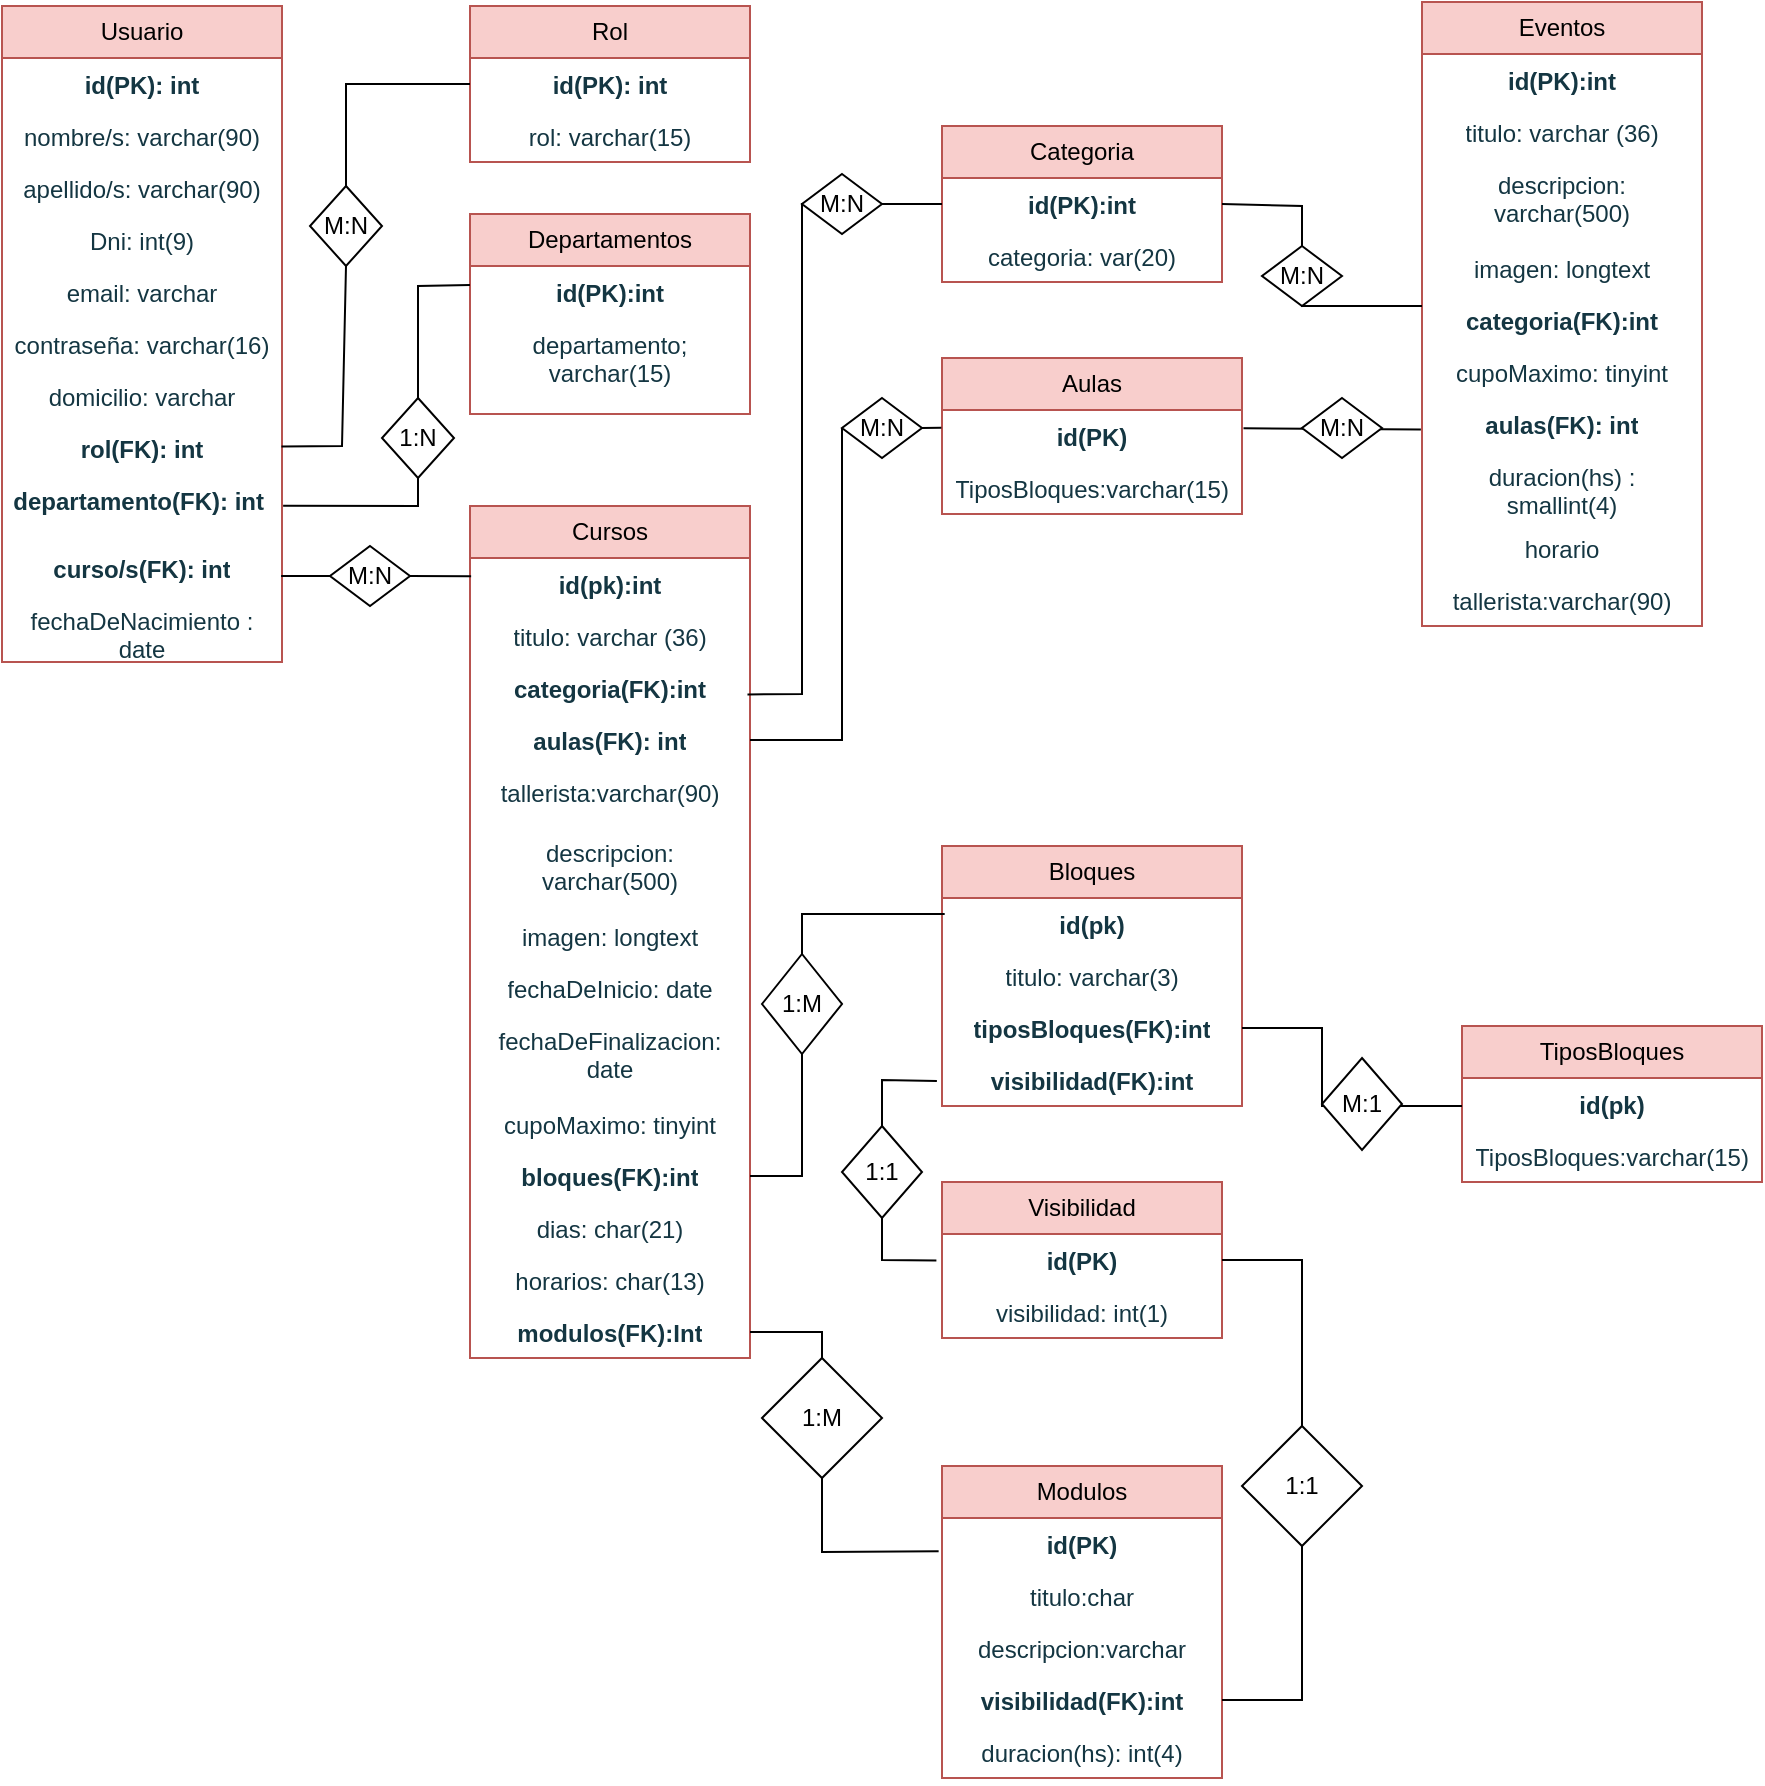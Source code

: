 <mxfile version="22.0.6" type="device">
  <diagram name="Página-1" id="gWVcj5YXT6tBU2rBWjBN">
    <mxGraphModel dx="961" dy="528" grid="1" gridSize="10" guides="1" tooltips="1" connect="1" arrows="1" fold="1" page="1" pageScale="1" pageWidth="827" pageHeight="1169" math="0" shadow="0">
      <root>
        <mxCell id="0" />
        <mxCell id="1" parent="0" />
        <mxCell id="Trl6ogpPUJDb91EOsjQq-227" value="Usuario" style="swimlane;fontStyle=0;childLayout=stackLayout;horizontal=1;startSize=26;fillColor=#f8cecc;horizontalStack=0;resizeParent=1;resizeParentMax=0;resizeLast=0;collapsible=1;marginBottom=0;whiteSpace=wrap;html=1;strokeColor=#b85450;" parent="1" vertex="1">
          <mxGeometry x="40" y="20" width="140" height="328" as="geometry" />
        </mxCell>
        <mxCell id="Trl6ogpPUJDb91EOsjQq-228" value="&lt;b&gt;id(PK): int&lt;/b&gt;" style="text;strokeColor=none;fillColor=none;align=center;verticalAlign=top;spacingLeft=4;spacingRight=4;overflow=hidden;rotatable=0;points=[[0,0.5],[1,0.5]];portConstraint=eastwest;whiteSpace=wrap;html=1;fontColor=#143642;" parent="Trl6ogpPUJDb91EOsjQq-227" vertex="1">
          <mxGeometry y="26" width="140" height="26" as="geometry" />
        </mxCell>
        <mxCell id="Trl6ogpPUJDb91EOsjQq-229" value="nombre/s: varchar(90)" style="text;strokeColor=none;fillColor=none;align=center;verticalAlign=top;spacingLeft=4;spacingRight=4;overflow=hidden;rotatable=0;points=[[0,0.5],[1,0.5]];portConstraint=eastwest;whiteSpace=wrap;html=1;fontColor=#143642;" parent="Trl6ogpPUJDb91EOsjQq-227" vertex="1">
          <mxGeometry y="52" width="140" height="26" as="geometry" />
        </mxCell>
        <mxCell id="Trl6ogpPUJDb91EOsjQq-240" value="apellido/s: varchar(90)" style="text;strokeColor=none;fillColor=none;align=center;verticalAlign=top;spacingLeft=4;spacingRight=4;overflow=hidden;rotatable=0;points=[[0,0.5],[1,0.5]];portConstraint=eastwest;whiteSpace=wrap;html=1;fontColor=#143642;" parent="Trl6ogpPUJDb91EOsjQq-227" vertex="1">
          <mxGeometry y="78" width="140" height="26" as="geometry" />
        </mxCell>
        <mxCell id="tPulZWrpUTLhjtsQkggX-11" value="Dni: int(9)" style="text;strokeColor=none;fillColor=none;align=center;verticalAlign=top;spacingLeft=4;spacingRight=4;overflow=hidden;rotatable=0;points=[[0,0.5],[1,0.5]];portConstraint=eastwest;whiteSpace=wrap;html=1;fontColor=#143642;" parent="Trl6ogpPUJDb91EOsjQq-227" vertex="1">
          <mxGeometry y="104" width="140" height="26" as="geometry" />
        </mxCell>
        <mxCell id="Trl6ogpPUJDb91EOsjQq-230" value="email: varchar" style="text;strokeColor=none;fillColor=none;align=center;verticalAlign=top;spacingLeft=4;spacingRight=4;overflow=hidden;rotatable=0;points=[[0,0.5],[1,0.5]];portConstraint=eastwest;whiteSpace=wrap;html=1;fontColor=#143642;" parent="Trl6ogpPUJDb91EOsjQq-227" vertex="1">
          <mxGeometry y="130" width="140" height="26" as="geometry" />
        </mxCell>
        <mxCell id="Trl6ogpPUJDb91EOsjQq-239" value="contraseña: varchar(16)" style="text;strokeColor=none;fillColor=none;align=center;verticalAlign=top;spacingLeft=4;spacingRight=4;overflow=hidden;rotatable=0;points=[[0,0.5],[1,0.5]];portConstraint=eastwest;whiteSpace=wrap;html=1;fontColor=#143642;" parent="Trl6ogpPUJDb91EOsjQq-227" vertex="1">
          <mxGeometry y="156" width="140" height="26" as="geometry" />
        </mxCell>
        <mxCell id="Trl6ogpPUJDb91EOsjQq-237" value="domicilio: varchar&lt;br&gt;" style="text;strokeColor=none;fillColor=none;align=center;verticalAlign=top;spacingLeft=4;spacingRight=4;overflow=hidden;rotatable=0;points=[[0,0.5],[1,0.5]];portConstraint=eastwest;whiteSpace=wrap;html=1;fontColor=#143642;" parent="Trl6ogpPUJDb91EOsjQq-227" vertex="1">
          <mxGeometry y="182" width="140" height="26" as="geometry" />
        </mxCell>
        <mxCell id="Trl6ogpPUJDb91EOsjQq-246" value="&lt;b&gt;rol(FK): int&lt;/b&gt;" style="text;strokeColor=none;fillColor=none;align=center;verticalAlign=top;spacingLeft=4;spacingRight=4;overflow=hidden;rotatable=0;points=[[0,0.5],[1,0.5]];portConstraint=eastwest;whiteSpace=wrap;html=1;fontColor=#143642;" parent="Trl6ogpPUJDb91EOsjQq-227" vertex="1">
          <mxGeometry y="208" width="140" height="26" as="geometry" />
        </mxCell>
        <mxCell id="Trl6ogpPUJDb91EOsjQq-238" value="departamento(FK): int&amp;nbsp;" style="text;strokeColor=none;fillColor=none;align=center;verticalAlign=top;spacingLeft=4;spacingRight=4;overflow=hidden;rotatable=0;points=[[0,0.5],[1,0.5]];portConstraint=eastwest;whiteSpace=wrap;html=1;fontColor=#143642;fontStyle=1" parent="Trl6ogpPUJDb91EOsjQq-227" vertex="1">
          <mxGeometry y="234" width="140" height="34" as="geometry" />
        </mxCell>
        <mxCell id="Trl6ogpPUJDb91EOsjQq-245" value="&lt;b&gt;curso/s(FK): int&lt;/b&gt;" style="text;strokeColor=none;fillColor=none;align=center;verticalAlign=top;spacingLeft=4;spacingRight=4;overflow=hidden;rotatable=0;points=[[0,0.5],[1,0.5]];portConstraint=eastwest;whiteSpace=wrap;html=1;fontColor=#143642;" parent="Trl6ogpPUJDb91EOsjQq-227" vertex="1">
          <mxGeometry y="268" width="140" height="26" as="geometry" />
        </mxCell>
        <mxCell id="Trl6ogpPUJDb91EOsjQq-231" value="fechaDeNacimiento : date" style="text;strokeColor=none;fillColor=none;align=center;verticalAlign=top;spacingLeft=4;spacingRight=4;overflow=hidden;rotatable=0;points=[[0,0.5],[1,0.5]];portConstraint=eastwest;whiteSpace=wrap;html=1;fontColor=#143642;" parent="Trl6ogpPUJDb91EOsjQq-227" vertex="1">
          <mxGeometry y="294" width="140" height="34" as="geometry" />
        </mxCell>
        <mxCell id="Trl6ogpPUJDb91EOsjQq-232" value="Categoria" style="swimlane;fontStyle=0;childLayout=stackLayout;horizontal=1;startSize=26;fillColor=#f8cecc;horizontalStack=0;resizeParent=1;resizeParentMax=0;resizeLast=0;collapsible=1;marginBottom=0;whiteSpace=wrap;html=1;strokeColor=#b85450;" parent="1" vertex="1">
          <mxGeometry x="510" y="80" width="140" height="78" as="geometry" />
        </mxCell>
        <mxCell id="Trl6ogpPUJDb91EOsjQq-233" value="&lt;b&gt;id(PK):int&lt;/b&gt;" style="text;strokeColor=none;fillColor=none;align=center;verticalAlign=top;spacingLeft=4;spacingRight=4;overflow=hidden;rotatable=0;points=[[0,0.5],[1,0.5]];portConstraint=eastwest;whiteSpace=wrap;html=1;fontColor=#143642;" parent="Trl6ogpPUJDb91EOsjQq-232" vertex="1">
          <mxGeometry y="26" width="140" height="26" as="geometry" />
        </mxCell>
        <mxCell id="Trl6ogpPUJDb91EOsjQq-236" value="categoria: var(20)" style="text;strokeColor=none;fillColor=none;align=center;verticalAlign=top;spacingLeft=4;spacingRight=4;overflow=hidden;rotatable=0;points=[[0,0.5],[1,0.5]];portConstraint=eastwest;whiteSpace=wrap;html=1;fontColor=#143642;" parent="Trl6ogpPUJDb91EOsjQq-232" vertex="1">
          <mxGeometry y="52" width="140" height="26" as="geometry" />
        </mxCell>
        <mxCell id="Trl6ogpPUJDb91EOsjQq-247" value="Rol" style="swimlane;fontStyle=0;childLayout=stackLayout;horizontal=1;startSize=26;fillColor=#f8cecc;horizontalStack=0;resizeParent=1;resizeParentMax=0;resizeLast=0;collapsible=1;marginBottom=0;whiteSpace=wrap;html=1;strokeColor=#b85450;" parent="1" vertex="1">
          <mxGeometry x="274" y="20" width="140" height="78" as="geometry" />
        </mxCell>
        <mxCell id="Trl6ogpPUJDb91EOsjQq-248" value="&lt;b&gt;id(PK): int&lt;/b&gt;" style="text;strokeColor=none;fillColor=none;align=center;verticalAlign=top;spacingLeft=4;spacingRight=4;overflow=hidden;rotatable=0;points=[[0,0.5],[1,0.5]];portConstraint=eastwest;whiteSpace=wrap;html=1;fontColor=#143642;" parent="Trl6ogpPUJDb91EOsjQq-247" vertex="1">
          <mxGeometry y="26" width="140" height="26" as="geometry" />
        </mxCell>
        <mxCell id="Trl6ogpPUJDb91EOsjQq-249" value="rol: varchar(15)" style="text;strokeColor=none;fillColor=none;align=center;verticalAlign=top;spacingLeft=4;spacingRight=4;overflow=hidden;rotatable=0;points=[[0,0.5],[1,0.5]];portConstraint=eastwest;whiteSpace=wrap;html=1;fontColor=#143642;" parent="Trl6ogpPUJDb91EOsjQq-247" vertex="1">
          <mxGeometry y="52" width="140" height="26" as="geometry" />
        </mxCell>
        <mxCell id="Trl6ogpPUJDb91EOsjQq-253" value="Cursos" style="swimlane;fontStyle=0;childLayout=stackLayout;horizontal=1;startSize=26;fillColor=#f8cecc;horizontalStack=0;resizeParent=1;resizeParentMax=0;resizeLast=0;collapsible=1;marginBottom=0;whiteSpace=wrap;html=1;strokeColor=#b85450;" parent="1" vertex="1">
          <mxGeometry x="274" y="270" width="140" height="426" as="geometry" />
        </mxCell>
        <mxCell id="Trl6ogpPUJDb91EOsjQq-254" value="&lt;b&gt;id(pk):int&lt;/b&gt;" style="text;strokeColor=none;fillColor=none;align=center;verticalAlign=top;spacingLeft=4;spacingRight=4;overflow=hidden;rotatable=0;points=[[0,0.5],[1,0.5]];portConstraint=eastwest;whiteSpace=wrap;html=1;fontColor=#143642;" parent="Trl6ogpPUJDb91EOsjQq-253" vertex="1">
          <mxGeometry y="26" width="140" height="26" as="geometry" />
        </mxCell>
        <mxCell id="Trl6ogpPUJDb91EOsjQq-255" value="titulo: varchar (36)" style="text;strokeColor=none;fillColor=none;align=center;verticalAlign=top;spacingLeft=4;spacingRight=4;overflow=hidden;rotatable=0;points=[[0,0.5],[1,0.5]];portConstraint=eastwest;whiteSpace=wrap;html=1;fontColor=#143642;" parent="Trl6ogpPUJDb91EOsjQq-253" vertex="1">
          <mxGeometry y="52" width="140" height="26" as="geometry" />
        </mxCell>
        <mxCell id="Trl6ogpPUJDb91EOsjQq-258" value="&lt;b style=&quot;border-color: var(--border-color);&quot;&gt;categoria(FK):int&lt;/b&gt;" style="text;strokeColor=none;fillColor=none;align=center;verticalAlign=top;spacingLeft=4;spacingRight=4;overflow=hidden;rotatable=0;points=[[0,0.5],[1,0.5]];portConstraint=eastwest;whiteSpace=wrap;html=1;fontColor=#143642;" parent="Trl6ogpPUJDb91EOsjQq-253" vertex="1">
          <mxGeometry y="78" width="140" height="26" as="geometry" />
        </mxCell>
        <mxCell id="Trl6ogpPUJDb91EOsjQq-262" value="&lt;b&gt;aulas(FK): int&lt;/b&gt;" style="text;strokeColor=none;fillColor=none;align=center;verticalAlign=top;spacingLeft=4;spacingRight=4;overflow=hidden;rotatable=0;points=[[0,0.5],[1,0.5]];portConstraint=eastwest;whiteSpace=wrap;html=1;fontColor=#143642;" parent="Trl6ogpPUJDb91EOsjQq-253" vertex="1">
          <mxGeometry y="104" width="140" height="26" as="geometry" />
        </mxCell>
        <mxCell id="Trl6ogpPUJDb91EOsjQq-265" value="tallerista:varchar(90)" style="text;strokeColor=none;fillColor=none;align=center;verticalAlign=top;spacingLeft=4;spacingRight=4;overflow=hidden;rotatable=0;points=[[0,0.5],[1,0.5]];portConstraint=eastwest;whiteSpace=wrap;html=1;fontColor=#143642;" parent="Trl6ogpPUJDb91EOsjQq-253" vertex="1">
          <mxGeometry y="130" width="140" height="30" as="geometry" />
        </mxCell>
        <mxCell id="Trl6ogpPUJDb91EOsjQq-256" value="descripcion: varchar(500)" style="text;strokeColor=none;fillColor=none;align=center;verticalAlign=top;spacingLeft=4;spacingRight=4;overflow=hidden;rotatable=0;points=[[0,0.5],[1,0.5]];portConstraint=eastwest;whiteSpace=wrap;html=1;fontColor=#143642;" parent="Trl6ogpPUJDb91EOsjQq-253" vertex="1">
          <mxGeometry y="160" width="140" height="42" as="geometry" />
        </mxCell>
        <mxCell id="Trl6ogpPUJDb91EOsjQq-257" value="imagen: longtext" style="text;strokeColor=none;fillColor=none;align=center;verticalAlign=top;spacingLeft=4;spacingRight=4;overflow=hidden;rotatable=0;points=[[0,0.5],[1,0.5]];portConstraint=eastwest;whiteSpace=wrap;html=1;fontColor=#143642;" parent="Trl6ogpPUJDb91EOsjQq-253" vertex="1">
          <mxGeometry y="202" width="140" height="26" as="geometry" />
        </mxCell>
        <mxCell id="Trl6ogpPUJDb91EOsjQq-259" value="fechaDeInicio: date" style="text;strokeColor=none;fillColor=none;align=center;verticalAlign=top;spacingLeft=4;spacingRight=4;overflow=hidden;rotatable=0;points=[[0,0.5],[1,0.5]];portConstraint=eastwest;whiteSpace=wrap;html=1;fontColor=#143642;" parent="Trl6ogpPUJDb91EOsjQq-253" vertex="1">
          <mxGeometry y="228" width="140" height="26" as="geometry" />
        </mxCell>
        <mxCell id="Trl6ogpPUJDb91EOsjQq-260" value="fechaDeFinalizacion: date" style="text;strokeColor=none;fillColor=none;align=center;verticalAlign=top;spacingLeft=4;spacingRight=4;overflow=hidden;rotatable=0;points=[[0,0.5],[1,0.5]];portConstraint=eastwest;whiteSpace=wrap;html=1;fontColor=#143642;" parent="Trl6ogpPUJDb91EOsjQq-253" vertex="1">
          <mxGeometry y="254" width="140" height="42" as="geometry" />
        </mxCell>
        <mxCell id="Trl6ogpPUJDb91EOsjQq-261" value="cupoMaximo: tinyint" style="text;strokeColor=none;fillColor=none;align=center;verticalAlign=top;spacingLeft=4;spacingRight=4;overflow=hidden;rotatable=0;points=[[0,0.5],[1,0.5]];portConstraint=eastwest;whiteSpace=wrap;html=1;fontColor=#143642;" parent="Trl6ogpPUJDb91EOsjQq-253" vertex="1">
          <mxGeometry y="296" width="140" height="26" as="geometry" />
        </mxCell>
        <mxCell id="tPulZWrpUTLhjtsQkggX-2" value="&lt;b&gt;bloques(FK):int&lt;/b&gt;" style="text;strokeColor=none;fillColor=none;align=center;verticalAlign=top;spacingLeft=4;spacingRight=4;overflow=hidden;rotatable=0;points=[[0,0.5],[1,0.5]];portConstraint=eastwest;whiteSpace=wrap;html=1;fontColor=#143642;" parent="Trl6ogpPUJDb91EOsjQq-253" vertex="1">
          <mxGeometry y="322" width="140" height="26" as="geometry" />
        </mxCell>
        <mxCell id="Trl6ogpPUJDb91EOsjQq-263" value="dias: char(21)" style="text;strokeColor=none;fillColor=none;align=center;verticalAlign=top;spacingLeft=4;spacingRight=4;overflow=hidden;rotatable=0;points=[[0,0.5],[1,0.5]];portConstraint=eastwest;whiteSpace=wrap;html=1;fontColor=#143642;" parent="Trl6ogpPUJDb91EOsjQq-253" vertex="1">
          <mxGeometry y="348" width="140" height="26" as="geometry" />
        </mxCell>
        <mxCell id="Trl6ogpPUJDb91EOsjQq-264" value="horarios: char(13)" style="text;strokeColor=none;fillColor=none;align=center;verticalAlign=top;spacingLeft=4;spacingRight=4;overflow=hidden;rotatable=0;points=[[0,0.5],[1,0.5]];portConstraint=eastwest;whiteSpace=wrap;html=1;fontColor=#143642;" parent="Trl6ogpPUJDb91EOsjQq-253" vertex="1">
          <mxGeometry y="374" width="140" height="26" as="geometry" />
        </mxCell>
        <mxCell id="Trl6ogpPUJDb91EOsjQq-266" value="&lt;b&gt;modulos(FK):Int&lt;/b&gt;" style="text;strokeColor=none;fillColor=none;align=center;verticalAlign=top;spacingLeft=4;spacingRight=4;overflow=hidden;rotatable=0;points=[[0,0.5],[1,0.5]];portConstraint=eastwest;whiteSpace=wrap;html=1;fontColor=#143642;" parent="Trl6ogpPUJDb91EOsjQq-253" vertex="1">
          <mxGeometry y="400" width="140" height="26" as="geometry" />
        </mxCell>
        <mxCell id="Trl6ogpPUJDb91EOsjQq-267" value="Modulos" style="swimlane;fontStyle=0;childLayout=stackLayout;horizontal=1;startSize=26;fillColor=#f8cecc;horizontalStack=0;resizeParent=1;resizeParentMax=0;resizeLast=0;collapsible=1;marginBottom=0;whiteSpace=wrap;html=1;strokeColor=#b85450;" parent="1" vertex="1">
          <mxGeometry x="510" y="750" width="140" height="156" as="geometry" />
        </mxCell>
        <mxCell id="Trl6ogpPUJDb91EOsjQq-268" value="&lt;b&gt;id(PK)&lt;/b&gt;" style="text;strokeColor=none;fillColor=none;align=center;verticalAlign=top;spacingLeft=4;spacingRight=4;overflow=hidden;rotatable=0;points=[[0,0.5],[1,0.5]];portConstraint=eastwest;whiteSpace=wrap;html=1;fontColor=#143642;" parent="Trl6ogpPUJDb91EOsjQq-267" vertex="1">
          <mxGeometry y="26" width="140" height="26" as="geometry" />
        </mxCell>
        <mxCell id="Trl6ogpPUJDb91EOsjQq-269" value="titulo:char" style="text;strokeColor=none;fillColor=none;align=center;verticalAlign=top;spacingLeft=4;spacingRight=4;overflow=hidden;rotatable=0;points=[[0,0.5],[1,0.5]];portConstraint=eastwest;whiteSpace=wrap;html=1;fontColor=#143642;" parent="Trl6ogpPUJDb91EOsjQq-267" vertex="1">
          <mxGeometry y="52" width="140" height="26" as="geometry" />
        </mxCell>
        <mxCell id="Trl6ogpPUJDb91EOsjQq-270" value="descripcion:varchar" style="text;strokeColor=none;fillColor=none;align=center;verticalAlign=top;spacingLeft=4;spacingRight=4;overflow=hidden;rotatable=0;points=[[0,0.5],[1,0.5]];portConstraint=eastwest;whiteSpace=wrap;html=1;fontColor=#143642;" parent="Trl6ogpPUJDb91EOsjQq-267" vertex="1">
          <mxGeometry y="78" width="140" height="26" as="geometry" />
        </mxCell>
        <mxCell id="Trl6ogpPUJDb91EOsjQq-271" value="&lt;b&gt;visibilidad(FK):int&lt;/b&gt;" style="text;strokeColor=none;fillColor=none;align=center;verticalAlign=top;spacingLeft=4;spacingRight=4;overflow=hidden;rotatable=0;points=[[0,0.5],[1,0.5]];portConstraint=eastwest;whiteSpace=wrap;html=1;fontColor=#143642;" parent="Trl6ogpPUJDb91EOsjQq-267" vertex="1">
          <mxGeometry y="104" width="140" height="26" as="geometry" />
        </mxCell>
        <mxCell id="Trl6ogpPUJDb91EOsjQq-272" value="duracion(hs): int(4)" style="text;strokeColor=none;fillColor=none;align=center;verticalAlign=top;spacingLeft=4;spacingRight=4;overflow=hidden;rotatable=0;points=[[0,0.5],[1,0.5]];portConstraint=eastwest;whiteSpace=wrap;html=1;fontColor=#143642;" parent="Trl6ogpPUJDb91EOsjQq-267" vertex="1">
          <mxGeometry y="130" width="140" height="26" as="geometry" />
        </mxCell>
        <mxCell id="Trl6ogpPUJDb91EOsjQq-273" value="Departamentos" style="swimlane;fontStyle=0;childLayout=stackLayout;horizontal=1;startSize=26;fillColor=#f8cecc;horizontalStack=0;resizeParent=1;resizeParentMax=0;resizeLast=0;collapsible=1;marginBottom=0;whiteSpace=wrap;html=1;strokeColor=#b85450;" parent="1" vertex="1">
          <mxGeometry x="274" y="124" width="140" height="100" as="geometry" />
        </mxCell>
        <mxCell id="Trl6ogpPUJDb91EOsjQq-274" value="&lt;b&gt;id(PK):int&lt;/b&gt;" style="text;strokeColor=none;fillColor=none;align=center;verticalAlign=top;spacingLeft=4;spacingRight=4;overflow=hidden;rotatable=0;points=[[0,0.5],[1,0.5]];portConstraint=eastwest;whiteSpace=wrap;html=1;fontColor=#143642;" parent="Trl6ogpPUJDb91EOsjQq-273" vertex="1">
          <mxGeometry y="26" width="140" height="26" as="geometry" />
        </mxCell>
        <mxCell id="Trl6ogpPUJDb91EOsjQq-275" value="departamento; varchar(15)" style="text;strokeColor=none;fillColor=none;align=center;verticalAlign=top;spacingLeft=4;spacingRight=4;overflow=hidden;rotatable=0;points=[[0,0.5],[1,0.5]];portConstraint=eastwest;whiteSpace=wrap;html=1;fontColor=#143642;" parent="Trl6ogpPUJDb91EOsjQq-273" vertex="1">
          <mxGeometry y="52" width="140" height="48" as="geometry" />
        </mxCell>
        <mxCell id="5LOl_uwtcelqdM_KmDDy-1" value="Bloques" style="swimlane;fontStyle=0;childLayout=stackLayout;horizontal=1;startSize=26;fillColor=#f8cecc;horizontalStack=0;resizeParent=1;resizeParentMax=0;resizeLast=0;collapsible=1;marginBottom=0;whiteSpace=wrap;html=1;strokeColor=#b85450;" parent="1" vertex="1">
          <mxGeometry x="510" y="440" width="150" height="130" as="geometry" />
        </mxCell>
        <mxCell id="5LOl_uwtcelqdM_KmDDy-2" value="&lt;b&gt;id(pk)&lt;/b&gt;" style="text;strokeColor=none;fillColor=none;align=center;verticalAlign=top;spacingLeft=4;spacingRight=4;overflow=hidden;rotatable=0;points=[[0,0.5],[1,0.5]];portConstraint=eastwest;whiteSpace=wrap;html=1;fontColor=#143642;" parent="5LOl_uwtcelqdM_KmDDy-1" vertex="1">
          <mxGeometry y="26" width="150" height="26" as="geometry" />
        </mxCell>
        <mxCell id="5LOl_uwtcelqdM_KmDDy-3" value="titulo: varchar(3)" style="text;strokeColor=none;fillColor=none;align=center;verticalAlign=top;spacingLeft=4;spacingRight=4;overflow=hidden;rotatable=0;points=[[0,0.5],[1,0.5]];portConstraint=eastwest;whiteSpace=wrap;html=1;fontColor=#143642;" parent="5LOl_uwtcelqdM_KmDDy-1" vertex="1">
          <mxGeometry y="52" width="150" height="26" as="geometry" />
        </mxCell>
        <mxCell id="tPulZWrpUTLhjtsQkggX-3" value="&lt;span style=&quot;border-color: var(--border-color);&quot;&gt;&lt;b&gt;tiposBloques(FK):int&lt;/b&gt;&lt;/span&gt;" style="text;strokeColor=none;fillColor=none;align=center;verticalAlign=top;spacingLeft=4;spacingRight=4;overflow=hidden;rotatable=0;points=[[0,0.5],[1,0.5]];portConstraint=eastwest;whiteSpace=wrap;html=1;fontColor=#143642;" parent="5LOl_uwtcelqdM_KmDDy-1" vertex="1">
          <mxGeometry y="78" width="150" height="26" as="geometry" />
        </mxCell>
        <mxCell id="5LOl_uwtcelqdM_KmDDy-4" value="&lt;b style=&quot;border-color: var(--border-color);&quot;&gt;visibilidad(FK):int&lt;/b&gt;" style="text;strokeColor=none;fillColor=none;align=center;verticalAlign=top;spacingLeft=4;spacingRight=4;overflow=hidden;rotatable=0;points=[[0,0.5],[1,0.5]];portConstraint=eastwest;whiteSpace=wrap;html=1;fontColor=#143642;" parent="5LOl_uwtcelqdM_KmDDy-1" vertex="1">
          <mxGeometry y="104" width="150" height="26" as="geometry" />
        </mxCell>
        <mxCell id="5LOl_uwtcelqdM_KmDDy-7" value="Eventos" style="swimlane;fontStyle=0;childLayout=stackLayout;horizontal=1;startSize=26;fillColor=#f8cecc;horizontalStack=0;resizeParent=1;resizeParentMax=0;resizeLast=0;collapsible=1;marginBottom=0;whiteSpace=wrap;html=1;strokeColor=#b85450;" parent="1" vertex="1">
          <mxGeometry x="750" y="18" width="140" height="312" as="geometry" />
        </mxCell>
        <mxCell id="5LOl_uwtcelqdM_KmDDy-8" value="&lt;b&gt;id(PK):int&lt;/b&gt;" style="text;strokeColor=none;fillColor=none;align=center;verticalAlign=top;spacingLeft=4;spacingRight=4;overflow=hidden;rotatable=0;points=[[0,0.5],[1,0.5]];portConstraint=eastwest;whiteSpace=wrap;html=1;fontColor=#143642;" parent="5LOl_uwtcelqdM_KmDDy-7" vertex="1">
          <mxGeometry y="26" width="140" height="26" as="geometry" />
        </mxCell>
        <mxCell id="5LOl_uwtcelqdM_KmDDy-9" value="titulo: varchar (36)" style="text;strokeColor=none;fillColor=none;align=center;verticalAlign=top;spacingLeft=4;spacingRight=4;overflow=hidden;rotatable=0;points=[[0,0.5],[1,0.5]];portConstraint=eastwest;whiteSpace=wrap;html=1;fontColor=#143642;" parent="5LOl_uwtcelqdM_KmDDy-7" vertex="1">
          <mxGeometry y="52" width="140" height="26" as="geometry" />
        </mxCell>
        <mxCell id="5LOl_uwtcelqdM_KmDDy-10" value="descripcion: varchar(500)" style="text;strokeColor=none;fillColor=none;align=center;verticalAlign=top;spacingLeft=4;spacingRight=4;overflow=hidden;rotatable=0;points=[[0,0.5],[1,0.5]];portConstraint=eastwest;whiteSpace=wrap;html=1;fontColor=#143642;" parent="5LOl_uwtcelqdM_KmDDy-7" vertex="1">
          <mxGeometry y="78" width="140" height="42" as="geometry" />
        </mxCell>
        <mxCell id="5LOl_uwtcelqdM_KmDDy-11" value="imagen: longtext" style="text;strokeColor=none;fillColor=none;align=center;verticalAlign=top;spacingLeft=4;spacingRight=4;overflow=hidden;rotatable=0;points=[[0,0.5],[1,0.5]];portConstraint=eastwest;whiteSpace=wrap;html=1;fontColor=#143642;" parent="5LOl_uwtcelqdM_KmDDy-7" vertex="1">
          <mxGeometry y="120" width="140" height="26" as="geometry" />
        </mxCell>
        <mxCell id="5LOl_uwtcelqdM_KmDDy-12" value="&lt;b style=&quot;border-color: var(--border-color);&quot;&gt;categoria(FK):int&lt;/b&gt;" style="text;strokeColor=none;fillColor=none;align=center;verticalAlign=top;spacingLeft=4;spacingRight=4;overflow=hidden;rotatable=0;points=[[0,0.5],[1,0.5]];portConstraint=eastwest;whiteSpace=wrap;html=1;fontColor=#143642;" parent="5LOl_uwtcelqdM_KmDDy-7" vertex="1">
          <mxGeometry y="146" width="140" height="26" as="geometry" />
        </mxCell>
        <mxCell id="5LOl_uwtcelqdM_KmDDy-48" value="cupoMaximo: tinyint" style="text;strokeColor=none;fillColor=none;align=center;verticalAlign=top;spacingLeft=4;spacingRight=4;overflow=hidden;rotatable=0;points=[[0,0.5],[1,0.5]];portConstraint=eastwest;whiteSpace=wrap;html=1;fontColor=#143642;" parent="5LOl_uwtcelqdM_KmDDy-7" vertex="1">
          <mxGeometry y="172" width="140" height="26" as="geometry" />
        </mxCell>
        <mxCell id="5LOl_uwtcelqdM_KmDDy-49" value="&lt;b style=&quot;border-color: var(--border-color);&quot;&gt;aulas(FK): int&lt;/b&gt;" style="text;strokeColor=none;fillColor=none;align=center;verticalAlign=top;spacingLeft=4;spacingRight=4;overflow=hidden;rotatable=0;points=[[0,0.5],[1,0.5]];portConstraint=eastwest;whiteSpace=wrap;html=1;fontColor=#143642;" parent="5LOl_uwtcelqdM_KmDDy-7" vertex="1">
          <mxGeometry y="198" width="140" height="26" as="geometry" />
        </mxCell>
        <mxCell id="5LOl_uwtcelqdM_KmDDy-50" value="duracion(hs) : smallint(4)" style="text;strokeColor=none;fillColor=none;align=center;verticalAlign=top;spacingLeft=4;spacingRight=4;overflow=hidden;rotatable=0;points=[[0,0.5],[1,0.5]];portConstraint=eastwest;whiteSpace=wrap;html=1;fontColor=#143642;" parent="5LOl_uwtcelqdM_KmDDy-7" vertex="1">
          <mxGeometry y="224" width="140" height="36" as="geometry" />
        </mxCell>
        <mxCell id="5LOl_uwtcelqdM_KmDDy-51" value="horario" style="text;strokeColor=none;fillColor=none;align=center;verticalAlign=top;spacingLeft=4;spacingRight=4;overflow=hidden;rotatable=0;points=[[0,0.5],[1,0.5]];portConstraint=eastwest;whiteSpace=wrap;html=1;fontColor=#143642;" parent="5LOl_uwtcelqdM_KmDDy-7" vertex="1">
          <mxGeometry y="260" width="140" height="26" as="geometry" />
        </mxCell>
        <mxCell id="5LOl_uwtcelqdM_KmDDy-52" value="tallerista:varchar(90)" style="text;strokeColor=none;fillColor=none;align=center;verticalAlign=top;spacingLeft=4;spacingRight=4;overflow=hidden;rotatable=0;points=[[0,0.5],[1,0.5]];portConstraint=eastwest;whiteSpace=wrap;html=1;fontColor=#143642;" parent="5LOl_uwtcelqdM_KmDDy-7" vertex="1">
          <mxGeometry y="286" width="140" height="26" as="geometry" />
        </mxCell>
        <mxCell id="5LOl_uwtcelqdM_KmDDy-13" value="TiposBloques" style="swimlane;fontStyle=0;childLayout=stackLayout;horizontal=1;startSize=26;fillColor=#f8cecc;horizontalStack=0;resizeParent=1;resizeParentMax=0;resizeLast=0;collapsible=1;marginBottom=0;whiteSpace=wrap;html=1;strokeColor=#b85450;" parent="1" vertex="1">
          <mxGeometry x="770" y="530" width="150" height="78" as="geometry" />
        </mxCell>
        <mxCell id="5LOl_uwtcelqdM_KmDDy-14" value="&lt;b&gt;id(pk)&lt;/b&gt;" style="text;strokeColor=none;fillColor=none;align=center;verticalAlign=top;spacingLeft=4;spacingRight=4;overflow=hidden;rotatable=0;points=[[0,0.5],[1,0.5]];portConstraint=eastwest;whiteSpace=wrap;html=1;fontColor=#143642;" parent="5LOl_uwtcelqdM_KmDDy-13" vertex="1">
          <mxGeometry y="26" width="150" height="26" as="geometry" />
        </mxCell>
        <mxCell id="5LOl_uwtcelqdM_KmDDy-15" value="TiposBloques:varchar(15)" style="text;strokeColor=none;fillColor=none;align=center;verticalAlign=top;spacingLeft=4;spacingRight=4;overflow=hidden;rotatable=0;points=[[0,0.5],[1,0.5]];portConstraint=eastwest;whiteSpace=wrap;html=1;fontColor=#143642;" parent="5LOl_uwtcelqdM_KmDDy-13" vertex="1">
          <mxGeometry y="52" width="150" height="26" as="geometry" />
        </mxCell>
        <mxCell id="5LOl_uwtcelqdM_KmDDy-22" value="" style="endArrow=none;html=1;rounded=0;entryX=0;entryY=0.5;entryDx=0;entryDy=0;endFill=0;exitX=0.5;exitY=0;exitDx=0;exitDy=0;" parent="1" source="cLjnqRcmSpty9xklmh5E-121" target="Trl6ogpPUJDb91EOsjQq-248" edge="1">
          <mxGeometry width="50" height="50" relative="1" as="geometry">
            <mxPoint x="183" y="239" as="sourcePoint" />
            <mxPoint x="260" y="10" as="targetPoint" />
            <Array as="points">
              <mxPoint x="212" y="59" />
            </Array>
          </mxGeometry>
        </mxCell>
        <mxCell id="5LOl_uwtcelqdM_KmDDy-31" value="" style="edgeStyle=none;orthogonalLoop=1;jettySize=auto;html=1;rounded=0;exitX=0.997;exitY=0.653;exitDx=0;exitDy=0;endArrow=none;endFill=0;entryX=0;entryY=0.5;entryDx=0;entryDy=0;exitPerimeter=0;" parent="1" source="Trl6ogpPUJDb91EOsjQq-245" target="cLjnqRcmSpty9xklmh5E-114" edge="1">
          <mxGeometry width="100" relative="1" as="geometry">
            <mxPoint x="178.8" y="311.78" as="sourcePoint" />
            <mxPoint x="270" y="350" as="targetPoint" />
            <Array as="points" />
          </mxGeometry>
        </mxCell>
        <mxCell id="5LOl_uwtcelqdM_KmDDy-34" value="" style="edgeStyle=none;orthogonalLoop=1;jettySize=auto;html=1;rounded=0;endArrow=none;endFill=0;entryX=0;entryY=0.5;entryDx=0;entryDy=0;exitX=0.991;exitY=0.625;exitDx=0;exitDy=0;exitPerimeter=0;" parent="1" source="Trl6ogpPUJDb91EOsjQq-258" target="Trl6ogpPUJDb91EOsjQq-233" edge="1">
          <mxGeometry width="100" relative="1" as="geometry">
            <mxPoint x="430" y="480" as="sourcePoint" />
            <mxPoint x="230" y="520" as="targetPoint" />
            <Array as="points">
              <mxPoint x="440" y="364" />
              <mxPoint x="440" y="119" />
            </Array>
          </mxGeometry>
        </mxCell>
        <mxCell id="5LOl_uwtcelqdM_KmDDy-37" value="Visibilidad" style="swimlane;fontStyle=0;childLayout=stackLayout;horizontal=1;startSize=26;fillColor=#f8cecc;horizontalStack=0;resizeParent=1;resizeParentMax=0;resizeLast=0;collapsible=1;marginBottom=0;whiteSpace=wrap;html=1;strokeColor=#b85450;" parent="1" vertex="1">
          <mxGeometry x="510" y="608" width="140" height="78" as="geometry" />
        </mxCell>
        <mxCell id="5LOl_uwtcelqdM_KmDDy-38" value="&lt;b&gt;id(PK)&lt;/b&gt;" style="text;strokeColor=none;fillColor=none;align=center;verticalAlign=top;spacingLeft=4;spacingRight=4;overflow=hidden;rotatable=0;points=[[0,0.5],[1,0.5]];portConstraint=eastwest;whiteSpace=wrap;html=1;fontColor=#143642;" parent="5LOl_uwtcelqdM_KmDDy-37" vertex="1">
          <mxGeometry y="26" width="140" height="26" as="geometry" />
        </mxCell>
        <mxCell id="5LOl_uwtcelqdM_KmDDy-39" value="visibilidad: int(1)" style="text;strokeColor=none;fillColor=none;align=center;verticalAlign=top;spacingLeft=4;spacingRight=4;overflow=hidden;rotatable=0;points=[[0,0.5],[1,0.5]];portConstraint=eastwest;whiteSpace=wrap;html=1;fontColor=#143642;" parent="5LOl_uwtcelqdM_KmDDy-37" vertex="1">
          <mxGeometry y="52" width="140" height="26" as="geometry" />
        </mxCell>
        <mxCell id="tPulZWrpUTLhjtsQkggX-5" value="Aulas" style="swimlane;fontStyle=0;childLayout=stackLayout;horizontal=1;startSize=26;fillColor=#f8cecc;horizontalStack=0;resizeParent=1;resizeParentMax=0;resizeLast=0;collapsible=1;marginBottom=0;whiteSpace=wrap;html=1;strokeColor=#b85450;" parent="1" vertex="1">
          <mxGeometry x="510" y="196" width="150" height="78" as="geometry" />
        </mxCell>
        <mxCell id="tPulZWrpUTLhjtsQkggX-6" value="&lt;b&gt;id(PK)&lt;/b&gt;" style="text;strokeColor=none;fillColor=none;align=center;verticalAlign=top;spacingLeft=4;spacingRight=4;overflow=hidden;rotatable=0;points=[[0,0.5],[1,0.5]];portConstraint=eastwest;whiteSpace=wrap;html=1;fontColor=#143642;" parent="tPulZWrpUTLhjtsQkggX-5" vertex="1">
          <mxGeometry y="26" width="150" height="26" as="geometry" />
        </mxCell>
        <mxCell id="tPulZWrpUTLhjtsQkggX-7" value="TiposBloques:varchar(15)" style="text;strokeColor=none;fillColor=none;align=center;verticalAlign=top;spacingLeft=4;spacingRight=4;overflow=hidden;rotatable=0;points=[[0,0.5],[1,0.5]];portConstraint=eastwest;whiteSpace=wrap;html=1;fontColor=#143642;" parent="tPulZWrpUTLhjtsQkggX-5" vertex="1">
          <mxGeometry y="52" width="150" height="26" as="geometry" />
        </mxCell>
        <mxCell id="tPulZWrpUTLhjtsQkggX-12" value="" style="edgeStyle=none;orthogonalLoop=1;jettySize=auto;html=1;rounded=0;exitX=1;exitY=0.5;exitDx=0;exitDy=0;entryX=-0.012;entryY=0.641;entryDx=0;entryDy=0;entryPerimeter=0;endArrow=none;endFill=0;" parent="1" source="Trl6ogpPUJDb91EOsjQq-266" target="Trl6ogpPUJDb91EOsjQq-268" edge="1">
          <mxGeometry width="100" relative="1" as="geometry">
            <mxPoint x="350" y="810" as="sourcePoint" />
            <mxPoint x="450" y="810" as="targetPoint" />
            <Array as="points">
              <mxPoint x="450" y="683" />
              <mxPoint x="450" y="793" />
            </Array>
          </mxGeometry>
        </mxCell>
        <mxCell id="tPulZWrpUTLhjtsQkggX-13" value="" style="edgeStyle=none;orthogonalLoop=1;jettySize=auto;html=1;rounded=0;exitX=1;exitY=0.5;exitDx=0;exitDy=0;entryX=0.009;entryY=0.31;entryDx=0;entryDy=0;entryPerimeter=0;endArrow=none;endFill=0;" parent="1" source="cLjnqRcmSpty9xklmh5E-101" target="5LOl_uwtcelqdM_KmDDy-2" edge="1">
          <mxGeometry width="100" relative="1" as="geometry">
            <mxPoint x="420" y="590" as="sourcePoint" />
            <mxPoint x="520" y="590" as="targetPoint" />
            <Array as="points">
              <mxPoint x="440" y="500" />
              <mxPoint x="440" y="474" />
            </Array>
          </mxGeometry>
        </mxCell>
        <mxCell id="tPulZWrpUTLhjtsQkggX-14" value="" style="edgeStyle=none;orthogonalLoop=1;jettySize=auto;html=1;rounded=0;exitX=1;exitY=0.5;exitDx=0;exitDy=0;endArrow=none;endFill=0;" parent="1" source="tPulZWrpUTLhjtsQkggX-3" edge="1">
          <mxGeometry width="100" relative="1" as="geometry">
            <mxPoint x="690" y="580" as="sourcePoint" />
            <mxPoint x="770" y="570" as="targetPoint" />
            <Array as="points">
              <mxPoint x="700" y="531" />
              <mxPoint x="700" y="570" />
            </Array>
          </mxGeometry>
        </mxCell>
        <mxCell id="tPulZWrpUTLhjtsQkggX-16" value="" style="edgeStyle=none;orthogonalLoop=1;jettySize=auto;html=1;rounded=0;exitX=-0.017;exitY=0.521;exitDx=0;exitDy=0;exitPerimeter=0;entryX=-0.02;entryY=0.511;entryDx=0;entryDy=0;entryPerimeter=0;endArrow=none;endFill=0;" parent="1" source="5LOl_uwtcelqdM_KmDDy-4" target="5LOl_uwtcelqdM_KmDDy-38" edge="1">
          <mxGeometry width="100" relative="1" as="geometry">
            <mxPoint x="680" y="700" as="sourcePoint" />
            <mxPoint x="780" y="700" as="targetPoint" />
            <Array as="points">
              <mxPoint x="480" y="557" />
              <mxPoint x="480" y="647" />
            </Array>
          </mxGeometry>
        </mxCell>
        <mxCell id="tPulZWrpUTLhjtsQkggX-17" value="" style="edgeStyle=none;orthogonalLoop=1;jettySize=auto;html=1;rounded=0;exitX=1;exitY=0.5;exitDx=0;exitDy=0;entryX=1;entryY=0.5;entryDx=0;entryDy=0;endArrow=none;endFill=0;" parent="1" source="Trl6ogpPUJDb91EOsjQq-271" target="5LOl_uwtcelqdM_KmDDy-38" edge="1">
          <mxGeometry width="100" relative="1" as="geometry">
            <mxPoint x="690" y="770" as="sourcePoint" />
            <mxPoint x="790" y="770" as="targetPoint" />
            <Array as="points">
              <mxPoint x="690" y="867" />
              <mxPoint x="690" y="647" />
            </Array>
          </mxGeometry>
        </mxCell>
        <mxCell id="tPulZWrpUTLhjtsQkggX-22" value="" style="edgeStyle=none;orthogonalLoop=1;jettySize=auto;html=1;rounded=0;exitX=1;exitY=0.5;exitDx=0;exitDy=0;endArrow=none;endFill=0;" parent="1" source="Trl6ogpPUJDb91EOsjQq-233" edge="1">
          <mxGeometry width="100" relative="1" as="geometry">
            <mxPoint x="660" y="170" as="sourcePoint" />
            <mxPoint x="750" y="170" as="targetPoint" />
            <Array as="points">
              <mxPoint x="690" y="120" />
              <mxPoint x="690" y="170" />
            </Array>
          </mxGeometry>
        </mxCell>
        <mxCell id="tPulZWrpUTLhjtsQkggX-23" value="" style="edgeStyle=none;orthogonalLoop=1;jettySize=auto;html=1;rounded=0;exitX=1.005;exitY=0.353;exitDx=0;exitDy=0;entryX=-0.004;entryY=0.605;entryDx=0;entryDy=0;entryPerimeter=0;exitPerimeter=0;endArrow=none;endFill=0;" parent="1" source="tPulZWrpUTLhjtsQkggX-6" target="5LOl_uwtcelqdM_KmDDy-49" edge="1">
          <mxGeometry width="100" relative="1" as="geometry">
            <mxPoint x="680" y="250" as="sourcePoint" />
            <mxPoint x="780" y="250" as="targetPoint" />
            <Array as="points" />
          </mxGeometry>
        </mxCell>
        <mxCell id="cLjnqRcmSpty9xklmh5E-96" value="1:1" style="rhombus;whiteSpace=wrap;html=1;" vertex="1" parent="1">
          <mxGeometry x="660" y="730" width="60" height="60" as="geometry" />
        </mxCell>
        <mxCell id="cLjnqRcmSpty9xklmh5E-97" value="1:M" style="rhombus;whiteSpace=wrap;html=1;" vertex="1" parent="1">
          <mxGeometry x="420" y="696" width="60" height="60" as="geometry" />
        </mxCell>
        <mxCell id="cLjnqRcmSpty9xklmh5E-98" value="1:1" style="rhombus;whiteSpace=wrap;html=1;" vertex="1" parent="1">
          <mxGeometry x="460" y="580" width="40" height="46" as="geometry" />
        </mxCell>
        <mxCell id="cLjnqRcmSpty9xklmh5E-100" value="M:1" style="rhombus;whiteSpace=wrap;html=1;" vertex="1" parent="1">
          <mxGeometry x="700" y="546" width="40" height="46" as="geometry" />
        </mxCell>
        <mxCell id="cLjnqRcmSpty9xklmh5E-105" value="" style="edgeStyle=none;orthogonalLoop=1;jettySize=auto;html=1;rounded=0;exitX=1;exitY=0.5;exitDx=0;exitDy=0;endArrow=none;endFill=0;entryX=0.5;entryY=1;entryDx=0;entryDy=0;" edge="1" parent="1" source="tPulZWrpUTLhjtsQkggX-2" target="cLjnqRcmSpty9xklmh5E-101">
          <mxGeometry width="100" relative="1" as="geometry">
            <mxPoint x="414" y="605" as="sourcePoint" />
            <mxPoint x="420" y="510" as="targetPoint" />
            <Array as="points">
              <mxPoint x="440" y="605" />
            </Array>
          </mxGeometry>
        </mxCell>
        <mxCell id="cLjnqRcmSpty9xklmh5E-101" value="1:M" style="rhombus;whiteSpace=wrap;html=1;" vertex="1" parent="1">
          <mxGeometry x="420" y="494" width="40" height="50" as="geometry" />
        </mxCell>
        <mxCell id="cLjnqRcmSpty9xklmh5E-110" value="" style="edgeStyle=none;orthogonalLoop=1;jettySize=auto;html=1;rounded=0;exitX=1;exitY=0.5;exitDx=0;exitDy=0;entryX=0;entryY=0.5;entryDx=0;entryDy=0;entryPerimeter=0;endArrow=none;endFill=0;" edge="1" parent="1" source="Trl6ogpPUJDb91EOsjQq-262" target="cLjnqRcmSpty9xklmh5E-106">
          <mxGeometry width="100" relative="1" as="geometry">
            <mxPoint x="414" y="387" as="sourcePoint" />
            <mxPoint x="510" y="232" as="targetPoint" />
            <Array as="points">
              <mxPoint x="460" y="387" />
            </Array>
          </mxGeometry>
        </mxCell>
        <mxCell id="cLjnqRcmSpty9xklmh5E-106" value="M:N" style="rhombus;whiteSpace=wrap;html=1;" vertex="1" parent="1">
          <mxGeometry x="460" y="216" width="40" height="30" as="geometry" />
        </mxCell>
        <mxCell id="cLjnqRcmSpty9xklmh5E-111" value="M:N" style="rhombus;whiteSpace=wrap;html=1;" vertex="1" parent="1">
          <mxGeometry x="690" y="216" width="40" height="30" as="geometry" />
        </mxCell>
        <mxCell id="cLjnqRcmSpty9xklmh5E-112" value="M:N" style="rhombus;whiteSpace=wrap;html=1;" vertex="1" parent="1">
          <mxGeometry x="670" y="140" width="40" height="30" as="geometry" />
        </mxCell>
        <mxCell id="cLjnqRcmSpty9xklmh5E-113" value="M:N" style="rhombus;whiteSpace=wrap;html=1;" vertex="1" parent="1">
          <mxGeometry x="440" y="104" width="40" height="30" as="geometry" />
        </mxCell>
        <mxCell id="cLjnqRcmSpty9xklmh5E-114" value="M:N" style="rhombus;whiteSpace=wrap;html=1;" vertex="1" parent="1">
          <mxGeometry x="204" y="290" width="40" height="30" as="geometry" />
        </mxCell>
        <mxCell id="cLjnqRcmSpty9xklmh5E-115" value="" style="edgeStyle=none;orthogonalLoop=1;jettySize=auto;html=1;rounded=0;exitX=0.004;exitY=0.352;exitDx=0;exitDy=0;endArrow=none;endFill=0;entryX=1;entryY=0.5;entryDx=0;entryDy=0;exitPerimeter=0;" edge="1" parent="1" source="Trl6ogpPUJDb91EOsjQq-254" target="cLjnqRcmSpty9xklmh5E-114">
          <mxGeometry width="100" relative="1" as="geometry">
            <mxPoint x="191" y="313" as="sourcePoint" />
            <mxPoint x="214" y="315" as="targetPoint" />
            <Array as="points" />
          </mxGeometry>
        </mxCell>
        <mxCell id="cLjnqRcmSpty9xklmh5E-117" value="1:N" style="rhombus;whiteSpace=wrap;html=1;" vertex="1" parent="1">
          <mxGeometry x="230" y="216" width="36" height="40" as="geometry" />
        </mxCell>
        <mxCell id="cLjnqRcmSpty9xklmh5E-119" value="" style="edgeStyle=none;orthogonalLoop=1;jettySize=auto;html=1;rounded=0;endArrow=none;endFill=0;entryX=1.004;entryY=0.467;entryDx=0;entryDy=0;entryPerimeter=0;exitX=0.5;exitY=1;exitDx=0;exitDy=0;" edge="1" parent="1" source="cLjnqRcmSpty9xklmh5E-117" target="Trl6ogpPUJDb91EOsjQq-238">
          <mxGeometry width="100" relative="1" as="geometry">
            <mxPoint x="250" y="270" as="sourcePoint" />
            <mxPoint x="254" y="315" as="targetPoint" />
            <Array as="points">
              <mxPoint x="248" y="270" />
            </Array>
          </mxGeometry>
        </mxCell>
        <mxCell id="cLjnqRcmSpty9xklmh5E-120" value="" style="edgeStyle=none;orthogonalLoop=1;jettySize=auto;html=1;rounded=0;endArrow=none;endFill=0;entryX=0.5;entryY=0;entryDx=0;entryDy=0;exitX=0;exitY=0.363;exitDx=0;exitDy=0;exitPerimeter=0;" edge="1" parent="1" source="Trl6ogpPUJDb91EOsjQq-274" target="cLjnqRcmSpty9xklmh5E-117">
          <mxGeometry width="100" relative="1" as="geometry">
            <mxPoint x="237.77" y="148.03" as="sourcePoint" />
            <mxPoint x="270" y="260" as="targetPoint" />
            <Array as="points">
              <mxPoint x="248" y="160" />
            </Array>
          </mxGeometry>
        </mxCell>
        <mxCell id="cLjnqRcmSpty9xklmh5E-122" value="" style="endArrow=none;html=1;rounded=0;entryX=0.5;entryY=1;entryDx=0;entryDy=0;endFill=0;exitX=0.998;exitY=0.471;exitDx=0;exitDy=0;exitPerimeter=0;" edge="1" parent="1" source="Trl6ogpPUJDb91EOsjQq-246" target="cLjnqRcmSpty9xklmh5E-121">
          <mxGeometry width="50" height="50" relative="1" as="geometry">
            <mxPoint x="180" y="240" as="sourcePoint" />
            <mxPoint x="274" y="59" as="targetPoint" />
            <Array as="points">
              <mxPoint x="210" y="240" />
            </Array>
          </mxGeometry>
        </mxCell>
        <mxCell id="cLjnqRcmSpty9xklmh5E-121" value="M:N" style="rhombus;whiteSpace=wrap;html=1;" vertex="1" parent="1">
          <mxGeometry x="194" y="110" width="36" height="40" as="geometry" />
        </mxCell>
        <mxCell id="cLjnqRcmSpty9xklmh5E-123" value="" style="edgeStyle=none;orthogonalLoop=1;jettySize=auto;html=1;rounded=0;endArrow=none;endFill=0;entryX=1;entryY=0.5;entryDx=0;entryDy=0;exitX=-0.002;exitY=0.342;exitDx=0;exitDy=0;exitPerimeter=0;" edge="1" parent="1" source="tPulZWrpUTLhjtsQkggX-6" target="cLjnqRcmSpty9xklmh5E-106">
          <mxGeometry width="100" relative="1" as="geometry">
            <mxPoint x="490" y="290" as="sourcePoint" />
            <mxPoint x="550" as="targetPoint" />
            <Array as="points" />
          </mxGeometry>
        </mxCell>
      </root>
    </mxGraphModel>
  </diagram>
</mxfile>
